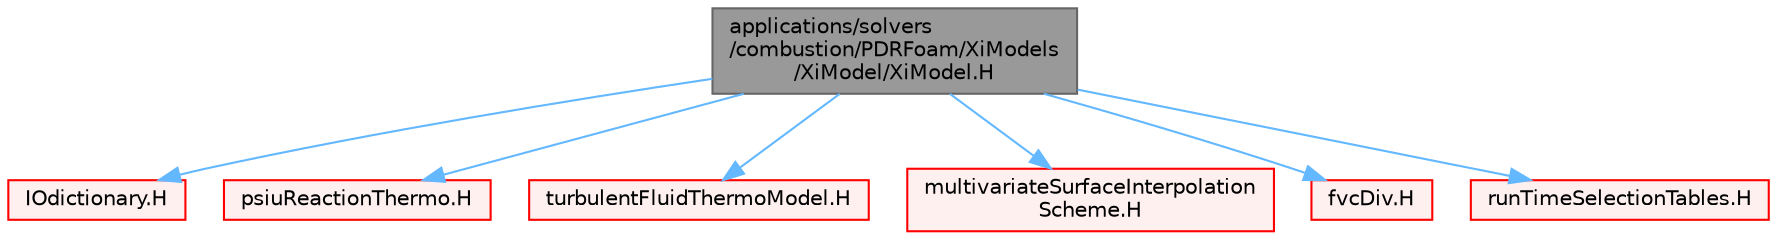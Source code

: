 digraph "applications/solvers/combustion/PDRFoam/XiModels/XiModel/XiModel.H"
{
 // LATEX_PDF_SIZE
  bgcolor="transparent";
  edge [fontname=Helvetica,fontsize=10,labelfontname=Helvetica,labelfontsize=10];
  node [fontname=Helvetica,fontsize=10,shape=box,height=0.2,width=0.4];
  Node1 [id="Node000001",label="applications/solvers\l/combustion/PDRFoam/XiModels\l/XiModel/XiModel.H",height=0.2,width=0.4,color="gray40", fillcolor="grey60", style="filled", fontcolor="black",tooltip=" "];
  Node1 -> Node2 [id="edge1_Node000001_Node000002",color="steelblue1",style="solid",tooltip=" "];
  Node2 [id="Node000002",label="IOdictionary.H",height=0.2,width=0.4,color="red", fillcolor="#FFF0F0", style="filled",URL="$IOdictionary_8H.html",tooltip=" "];
  Node1 -> Node146 [id="edge2_Node000001_Node000146",color="steelblue1",style="solid",tooltip=" "];
  Node146 [id="Node000146",label="psiuReactionThermo.H",height=0.2,width=0.4,color="red", fillcolor="#FFF0F0", style="filled",URL="$psiuReactionThermo_8H.html",tooltip=" "];
  Node1 -> Node395 [id="edge3_Node000001_Node000395",color="steelblue1",style="solid",tooltip=" "];
  Node395 [id="Node000395",label="turbulentFluidThermoModel.H",height=0.2,width=0.4,color="red", fillcolor="#FFF0F0", style="filled",URL="$turbulentFluidThermoModel_8H.html",tooltip=" "];
  Node1 -> Node413 [id="edge4_Node000001_Node000413",color="steelblue1",style="solid",tooltip=" "];
  Node413 [id="Node000413",label="multivariateSurfaceInterpolation\lScheme.H",height=0.2,width=0.4,color="red", fillcolor="#FFF0F0", style="filled",URL="$multivariateSurfaceInterpolationScheme_8H.html",tooltip=" "];
  Node1 -> Node415 [id="edge5_Node000001_Node000415",color="steelblue1",style="solid",tooltip=" "];
  Node415 [id="Node000415",label="fvcDiv.H",height=0.2,width=0.4,color="red", fillcolor="#FFF0F0", style="filled",URL="$fvcDiv_8H.html",tooltip="Calculate the divergence of the given field."];
  Node1 -> Node93 [id="edge6_Node000001_Node000093",color="steelblue1",style="solid",tooltip=" "];
  Node93 [id="Node000093",label="runTimeSelectionTables.H",height=0.2,width=0.4,color="red", fillcolor="#FFF0F0", style="filled",URL="$runTimeSelectionTables_8H.html",tooltip="Macros to ease declaration of run-time selection tables."];
}
